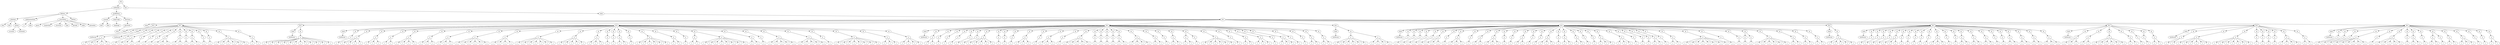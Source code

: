 digraph Tree {
	"t0" [label = "TEI"];
	"t1" [label = "teiHeader"];
	"t2" [label = "fileDesc"];
	"t3" [label = "titleStmt"];
	"t4" [label = "title"];
	"t5" [label = "title"];
	"t6" [label = "author"];
	"t7" [label = "surname"];
	"t8" [label = "forename"];
	"t9" [label = "publicationStmt"];
	"t10" [label = "p"];
	"t11" [label = "idno"];
	"t12" [label = "sourceDesc"];
	"t13" [label = "genre"];
	"t14" [label = "inspiration"];
	"t15" [label = "structure"];
	"t16" [label = "type"];
	"t17" [label = "periode"];
	"t18" [label = "taille"];
	"t19" [label = "permalien"];
	"t20" [label = "edStmt"];
	"t21" [label = "profileDesc"];
	"t22" [label = "creation"];
	"t23" [label = "date"];
	"t24" [label = "date"];
	"t25" [label = "langUsage"];
	"t26" [label = "language"];
	"t27" [label = "textClass"];
	"t28" [label = "keywords"];
	"t29" [label = "term"];
	"t30" [label = "text"];
	"t31" [label = "body"];
	"t32" [label = "div1"];
	"t33" [label = "head"];
	"t34" [label = "div2"];
	"t35" [label = "head"];
	"t36" [label = "listPerson"];
	"t37" [label = "sp"];
	"t38" [label = "p"];
	"t39" [label = "s"];
	"t40" [label = "s"];
	"t41" [label = "s"];
	"t42" [label = "s"];
	"t43" [label = "s"];
	"t44" [label = "div2"];
	"t45" [label = "head"];
	"t46" [label = "listPerson"];
	"t47" [label = "sp"];
	"t48" [label = "p"];
	"t49" [label = "s"];
	"t50" [label = "sp"];
	"t51" [label = "p"];
	"t52" [label = "s"];
	"t53" [label = "s"];
	"t54" [label = "s"];
	"t55" [label = "sp"];
	"t56" [label = "p"];
	"t57" [label = "s"];
	"t58" [label = "sp"];
	"t59" [label = "p"];
	"t60" [label = "s"];
	"t61" [label = "sp"];
	"t62" [label = "p"];
	"t63" [label = "s"];
	"t64" [label = "sp"];
	"t65" [label = "p"];
	"t66" [label = "s"];
	"t67" [label = "s"];
	"t68" [label = "s"];
	"t69" [label = "sp"];
	"t70" [label = "p"];
	"t71" [label = "s"];
	"t72" [label = "s"];
	"t73" [label = "sp"];
	"t74" [label = "p"];
	"t75" [label = "s"];
	"t76" [label = "sp"];
	"t77" [label = "p"];
	"t78" [label = "s"];
	"t79" [label = "s"];
	"t80" [label = "sp"];
	"t81" [label = "p"];
	"t82" [label = "s"];
	"t83" [label = "sp"];
	"t84" [label = "p"];
	"t85" [label = "s"];
	"t86" [label = "sp"];
	"t87" [label = "p"];
	"t88" [label = "s"];
	"t89" [label = "s"];
	"t90" [label = "s"];
	"t91" [label = "s"];
	"t92" [label = "s"];
	"t93" [label = "s"];
	"t94" [label = "sp"];
	"t95" [label = "p"];
	"t96" [label = "s"];
	"t97" [label = "s"];
	"t98" [label = "div2"];
	"t99" [label = "head"];
	"t100" [label = "listPerson"];
	"t101" [label = "sp"];
	"t102" [label = "p"];
	"t103" [label = "s"];
	"t104" [label = "s"];
	"t105" [label = "s"];
	"t106" [label = "s"];
	"t107" [label = "s"];
	"t108" [label = "s"];
	"t109" [label = "s"];
	"t110" [label = "s"];
	"t111" [label = "s"];
	"t112" [label = "s"];
	"t113" [label = "s"];
	"t114" [label = "s"];
	"t115" [label = "div2"];
	"t116" [label = "head"];
	"t117" [label = "listPerson"];
	"t118" [label = "sp"];
	"t119" [label = "p"];
	"t120" [label = "s"];
	"t121" [label = "sp"];
	"t122" [label = "p"];
	"t123" [label = "s"];
	"t124" [label = "s"];
	"t125" [label = "s"];
	"t126" [label = "s"];
	"t127" [label = "sp"];
	"t128" [label = "p"];
	"t129" [label = "s"];
	"t130" [label = "s"];
	"t131" [label = "s"];
	"t132" [label = "sp"];
	"t133" [label = "p"];
	"t134" [label = "s"];
	"t135" [label = "s"];
	"t136" [label = "sp"];
	"t137" [label = "p"];
	"t138" [label = "s"];
	"t139" [label = "s"];
	"t140" [label = "s"];
	"t141" [label = "s"];
	"t142" [label = "sp"];
	"t143" [label = "p"];
	"t144" [label = "s"];
	"t145" [label = "s"];
	"t146" [label = "s"];
	"t147" [label = "sp"];
	"t148" [label = "p"];
	"t149" [label = "s"];
	"t150" [label = "s"];
	"t151" [label = "s"];
	"t152" [label = "sp"];
	"t153" [label = "p"];
	"t154" [label = "s"];
	"t155" [label = "s"];
	"t156" [label = "s"];
	"t157" [label = "s"];
	"t158" [label = "s"];
	"t159" [label = "s"];
	"t160" [label = "sp"];
	"t161" [label = "p"];
	"t162" [label = "s"];
	"t163" [label = "s"];
	"t164" [label = "s"];
	"t165" [label = "s"];
	"t166" [label = "sp"];
	"t167" [label = "p"];
	"t168" [label = "s"];
	"t169" [label = "s"];
	"t170" [label = "s"];
	"t171" [label = "s"];
	"t172" [label = "s"];
	"t173" [label = "s"];
	"t174" [label = "s"];
	"t175" [label = "sp"];
	"t176" [label = "p"];
	"t177" [label = "s"];
	"t178" [label = "s"];
	"t179" [label = "s"];
	"t180" [label = "s"];
	"t181" [label = "s"];
	"t182" [label = "sp"];
	"t183" [label = "p"];
	"t184" [label = "s"];
	"t185" [label = "s"];
	"t186" [label = "s"];
	"t187" [label = "sp"];
	"t188" [label = "p"];
	"t189" [label = "s"];
	"t190" [label = "sp"];
	"t191" [label = "p"];
	"t192" [label = "s"];
	"t193" [label = "sp"];
	"t194" [label = "p"];
	"t195" [label = "s"];
	"t196" [label = "s"];
	"t197" [label = "sp"];
	"t198" [label = "p"];
	"t199" [label = "s"];
	"t200" [label = "sp"];
	"t201" [label = "p"];
	"t202" [label = "s"];
	"t203" [label = "s"];
	"t204" [label = "s"];
	"t205" [label = "s"];
	"t206" [label = "s"];
	"t207" [label = "s"];
	"t208" [label = "sp"];
	"t209" [label = "p"];
	"t210" [label = "s"];
	"t211" [label = "s"];
	"t212" [label = "sp"];
	"t213" [label = "p"];
	"t214" [label = "s"];
	"t215" [label = "sp"];
	"t216" [label = "p"];
	"t217" [label = "s"];
	"t218" [label = "s"];
	"t219" [label = "p"];
	"t220" [label = "s"];
	"t221" [label = "s"];
	"t222" [label = "s"];
	"t223" [label = "s"];
	"t224" [label = "s"];
	"t225" [label = "s"];
	"t226" [label = "s"];
	"t227" [label = "s"];
	"t228" [label = "sp"];
	"t229" [label = "p"];
	"t230" [label = "s"];
	"t231" [label = "s"];
	"t232" [label = "sp"];
	"t233" [label = "p"];
	"t234" [label = "s"];
	"t235" [label = "sp"];
	"t236" [label = "p"];
	"t237" [label = "s"];
	"t238" [label = "s"];
	"t239" [label = "s"];
	"t240" [label = "s"];
	"t241" [label = "s"];
	"t242" [label = "sp"];
	"t243" [label = "p"];
	"t244" [label = "s"];
	"t245" [label = "s"];
	"t246" [label = "s"];
	"t247" [label = "s"];
	"t248" [label = "s"];
	"t249" [label = "sp"];
	"t250" [label = "p"];
	"t251" [label = "s"];
	"t252" [label = "sp"];
	"t253" [label = "p"];
	"t254" [label = "s"];
	"t255" [label = "s"];
	"t256" [label = "s"];
	"t257" [label = "s"];
	"t258" [label = "s"];
	"t259" [label = "s"];
	"t260" [label = "s"];
	"t261" [label = "s"];
	"t262" [label = "sp"];
	"t263" [label = "p"];
	"t264" [label = "s"];
	"t265" [label = "s"];
	"t266" [label = "s"];
	"t267" [label = "sp"];
	"t268" [label = "p"];
	"t269" [label = "s"];
	"t270" [label = "s"];
	"t271" [label = "s"];
	"t272" [label = "s"];
	"t273" [label = "div2"];
	"t274" [label = "head"];
	"t275" [label = "listPerson"];
	"t276" [label = "sp"];
	"t277" [label = "p"];
	"t278" [label = "s"];
	"t279" [label = "s"];
	"t280" [label = "sp"];
	"t281" [label = "p"];
	"t282" [label = "s"];
	"t283" [label = "sp"];
	"t284" [label = "p"];
	"t285" [label = "s"];
	"t286" [label = "sp"];
	"t287" [label = "p"];
	"t288" [label = "s"];
	"t289" [label = "sp"];
	"t290" [label = "p"];
	"t291" [label = "s"];
	"t292" [label = "sp"];
	"t293" [label = "p"];
	"t294" [label = "s"];
	"t295" [label = "sp"];
	"t296" [label = "p"];
	"t297" [label = "s"];
	"t298" [label = "s"];
	"t299" [label = "s"];
	"t300" [label = "s"];
	"t301" [label = "s"];
	"t302" [label = "sp"];
	"t303" [label = "p"];
	"t304" [label = "s"];
	"t305" [label = "sp"];
	"t306" [label = "p"];
	"t307" [label = "s"];
	"t308" [label = "sp"];
	"t309" [label = "p"];
	"t310" [label = "s"];
	"t311" [label = "sp"];
	"t312" [label = "p"];
	"t313" [label = "s"];
	"t314" [label = "s"];
	"t315" [label = "s"];
	"t316" [label = "sp"];
	"t317" [label = "p"];
	"t318" [label = "s"];
	"t319" [label = "sp"];
	"t320" [label = "p"];
	"t321" [label = "s"];
	"t322" [label = "s"];
	"t323" [label = "s"];
	"t324" [label = "sp"];
	"t325" [label = "p"];
	"t326" [label = "s"];
	"t327" [label = "sp"];
	"t328" [label = "p"];
	"t329" [label = "s"];
	"t330" [label = "s"];
	"t331" [label = "s"];
	"t332" [label = "s"];
	"t333" [label = "s"];
	"t334" [label = "sp"];
	"t335" [label = "p"];
	"t336" [label = "s"];
	"t337" [label = "sp"];
	"t338" [label = "p"];
	"t339" [label = "s"];
	"t340" [label = "sp"];
	"t341" [label = "p"];
	"t342" [label = "s"];
	"t343" [label = "sp"];
	"t344" [label = "p"];
	"t345" [label = "s"];
	"t346" [label = "sp"];
	"t347" [label = "p"];
	"t348" [label = "s"];
	"t349" [label = "s"];
	"t350" [label = "sp"];
	"t351" [label = "p"];
	"t352" [label = "s"];
	"t353" [label = "s"];
	"t354" [label = "s"];
	"t355" [label = "s"];
	"t356" [label = "sp"];
	"t357" [label = "p"];
	"t358" [label = "s"];
	"t359" [label = "s"];
	"t360" [label = "sp"];
	"t361" [label = "p"];
	"t362" [label = "s"];
	"t363" [label = "sp"];
	"t364" [label = "p"];
	"t365" [label = "s"];
	"t366" [label = "s"];
	"t367" [label = "sp"];
	"t368" [label = "p"];
	"t369" [label = "s"];
	"t370" [label = "s"];
	"t371" [label = "p"];
	"t372" [label = "s"];
	"t373" [label = "sp"];
	"t374" [label = "p"];
	"t375" [label = "s"];
	"t376" [label = "s"];
	"t377" [label = "s"];
	"t378" [label = "s"];
	"t379" [label = "s"];
	"t380" [label = "s"];
	"t381" [label = "sp"];
	"t382" [label = "p"];
	"t383" [label = "s"];
	"t384" [label = "sp"];
	"t385" [label = "p"];
	"t386" [label = "s"];
	"t387" [label = "s"];
	"t388" [label = "sp"];
	"t389" [label = "p"];
	"t390" [label = "s"];
	"t391" [label = "s"];
	"t392" [label = "s"];
	"t393" [label = "sp"];
	"t394" [label = "p"];
	"t395" [label = "s"];
	"t396" [label = "sp"];
	"t397" [label = "p"];
	"t398" [label = "s"];
	"t399" [label = "s"];
	"t400" [label = "s"];
	"t401" [label = "sp"];
	"t402" [label = "p"];
	"t403" [label = "s"];
	"t404" [label = "sp"];
	"t405" [label = "p"];
	"t406" [label = "s"];
	"t407" [label = "sp"];
	"t408" [label = "p"];
	"t409" [label = "s"];
	"t410" [label = "s"];
	"t411" [label = "sp"];
	"t412" [label = "p"];
	"t413" [label = "s"];
	"t414" [label = "s"];
	"t415" [label = "div2"];
	"t416" [label = "head"];
	"t417" [label = "listPerson"];
	"t418" [label = "sp"];
	"t419" [label = "p"];
	"t420" [label = "s"];
	"t421" [label = "s"];
	"t422" [label = "s"];
	"t423" [label = "s"];
	"t424" [label = "s"];
	"t425" [label = "s"];
	"t426" [label = "p"];
	"t427" [label = "s"];
	"t428" [label = "s"];
	"t429" [label = "s"];
	"t430" [label = "s"];
	"t431" [label = "div2"];
	"t432" [label = "head"];
	"t433" [label = "listPerson"];
	"t434" [label = "sp"];
	"t435" [label = "p"];
	"t436" [label = "s"];
	"t437" [label = "sp"];
	"t438" [label = "p"];
	"t439" [label = "s"];
	"t440" [label = "sp"];
	"t441" [label = "p"];
	"t442" [label = "s"];
	"t443" [label = "sp"];
	"t444" [label = "p"];
	"t445" [label = "s"];
	"t446" [label = "sp"];
	"t447" [label = "p"];
	"t448" [label = "s"];
	"t449" [label = "sp"];
	"t450" [label = "p"];
	"t451" [label = "s"];
	"t452" [label = "s"];
	"t453" [label = "s"];
	"t454" [label = "sp"];
	"t455" [label = "p"];
	"t456" [label = "s"];
	"t457" [label = "sp"];
	"t458" [label = "p"];
	"t459" [label = "s"];
	"t460" [label = "s"];
	"t461" [label = "s"];
	"t462" [label = "sp"];
	"t463" [label = "p"];
	"t464" [label = "s"];
	"t465" [label = "sp"];
	"t466" [label = "p"];
	"t467" [label = "s"];
	"t468" [label = "s"];
	"t469" [label = "sp"];
	"t470" [label = "p"];
	"t471" [label = "s"];
	"t472" [label = "s"];
	"t473" [label = "s"];
	"t474" [label = "sp"];
	"t475" [label = "p"];
	"t476" [label = "s"];
	"t477" [label = "sp"];
	"t478" [label = "p"];
	"t479" [label = "s"];
	"t480" [label = "sp"];
	"t481" [label = "p"];
	"t482" [label = "s"];
	"t483" [label = "s"];
	"t484" [label = "sp"];
	"t485" [label = "p"];
	"t486" [label = "s"];
	"t487" [label = "sp"];
	"t488" [label = "p"];
	"t489" [label = "s"];
	"t490" [label = "sp"];
	"t491" [label = "p"];
	"t492" [label = "s"];
	"t493" [label = "s"];
	"t494" [label = "s"];
	"t495" [label = "sp"];
	"t496" [label = "p"];
	"t497" [label = "s"];
	"t498" [label = "sp"];
	"t499" [label = "p"];
	"t500" [label = "s"];
	"t501" [label = "s"];
	"t502" [label = "sp"];
	"t503" [label = "p"];
	"t504" [label = "s"];
	"t505" [label = "s"];
	"t506" [label = "sp"];
	"t507" [label = "p"];
	"t508" [label = "s"];
	"t509" [label = "sp"];
	"t510" [label = "p"];
	"t511" [label = "s"];
	"t512" [label = "sp"];
	"t513" [label = "p"];
	"t514" [label = "s"];
	"t515" [label = "s"];
	"t516" [label = "s"];
	"t517" [label = "sp"];
	"t518" [label = "p"];
	"t519" [label = "s"];
	"t520" [label = "s"];
	"t521" [label = "s"];
	"t522" [label = "sp"];
	"t523" [label = "p"];
	"t524" [label = "s"];
	"t525" [label = "sp"];
	"t526" [label = "p"];
	"t527" [label = "s"];
	"t528" [label = "sp"];
	"t529" [label = "p"];
	"t530" [label = "s"];
	"t531" [label = "sp"];
	"t532" [label = "p"];
	"t533" [label = "s"];
	"t534" [label = "s"];
	"t535" [label = "sp"];
	"t536" [label = "p"];
	"t537" [label = "s"];
	"t538" [label = "sp"];
	"t539" [label = "p"];
	"t540" [label = "s"];
	"t541" [label = "s"];
	"t542" [label = "sp"];
	"t543" [label = "p"];
	"t544" [label = "s"];
	"t545" [label = "s"];
	"t546" [label = "s"];
	"t547" [label = "s"];
	"t548" [label = "s"];
	"t549" [label = "s"];
	"t550" [label = "s"];
	"t551" [label = "s"];
	"t552" [label = "sp"];
	"t553" [label = "p"];
	"t554" [label = "s"];
	"t555" [label = "sp"];
	"t556" [label = "p"];
	"t557" [label = "s"];
	"t558" [label = "sp"];
	"t559" [label = "p"];
	"t560" [label = "s"];
	"t561" [label = "p"];
	"t562" [label = "s"];
	"t563" [label = "sp"];
	"t564" [label = "p"];
	"t565" [label = "s"];
	"t566" [label = "s"];
	"t567" [label = "s"];
	"t568" [label = "s"];
	"t569" [label = "s"];
	"t570" [label = "s"];
	"t571" [label = "sp"];
	"t572" [label = "p"];
	"t573" [label = "s"];
	"t574" [label = "s"];
	"t575" [label = "sp"];
	"t576" [label = "p"];
	"t577" [label = "s"];
	"t578" [label = "s"];
	"t579" [label = "sp"];
	"t580" [label = "p"];
	"t581" [label = "s"];
	"t582" [label = "s"];
	"t583" [label = "div2"];
	"t584" [label = "head"];
	"t585" [label = "listPerson"];
	"t586" [label = "sp"];
	"t587" [label = "p"];
	"t588" [label = "s"];
	"t589" [label = "s"];
	"t590" [label = "s"];
	"t591" [label = "s"];
	"t592" [label = "s"];
	"t593" [label = "div2"];
	"t594" [label = "head"];
	"t595" [label = "listPerson"];
	"t596" [label = "sp"];
	"t597" [label = "p"];
	"t598" [label = "s"];
	"t599" [label = "sp"];
	"t600" [label = "p"];
	"t601" [label = "s"];
	"t602" [label = "sp"];
	"t603" [label = "p"];
	"t604" [label = "s"];
	"t605" [label = "sp"];
	"t606" [label = "p"];
	"t607" [label = "s"];
	"t608" [label = "sp"];
	"t609" [label = "p"];
	"t610" [label = "s"];
	"t611" [label = "s"];
	"t612" [label = "s"];
	"t613" [label = "sp"];
	"t614" [label = "p"];
	"t615" [label = "s"];
	"t616" [label = "sp"];
	"t617" [label = "p"];
	"t618" [label = "s"];
	"t619" [label = "sp"];
	"t620" [label = "p"];
	"t621" [label = "s"];
	"t622" [label = "sp"];
	"t623" [label = "p"];
	"t624" [label = "s"];
	"t625" [label = "sp"];
	"t626" [label = "p"];
	"t627" [label = "s"];
	"t628" [label = "sp"];
	"t629" [label = "p"];
	"t630" [label = "s"];
	"t631" [label = "s"];
	"t632" [label = "s"];
	"t633" [label = "sp"];
	"t634" [label = "p"];
	"t635" [label = "s"];
	"t636" [label = "sp"];
	"t637" [label = "p"];
	"t638" [label = "s"];
	"t639" [label = "sp"];
	"t640" [label = "p"];
	"t641" [label = "s"];
	"t642" [label = "s"];
	"t643" [label = "sp"];
	"t644" [label = "p"];
	"t645" [label = "s"];
	"t646" [label = "s"];
	"t647" [label = "sp"];
	"t648" [label = "p"];
	"t649" [label = "s"];
	"t650" [label = "s"];
	"t651" [label = "sp"];
	"t652" [label = "p"];
	"t653" [label = "s"];
	"t654" [label = "sp"];
	"t655" [label = "p"];
	"t656" [label = "s"];
	"t657" [label = "sp"];
	"t658" [label = "p"];
	"t659" [label = "s"];
	"t660" [label = "s"];
	"t661" [label = "sp"];
	"t662" [label = "p"];
	"t663" [label = "s"];
	"t664" [label = "s"];
	"t665" [label = "sp"];
	"t666" [label = "p"];
	"t667" [label = "s"];
	"t668" [label = "s"];
	"t669" [label = "sp"];
	"t670" [label = "p"];
	"t671" [label = "s"];
	"t672" [label = "s"];
	"t673" [label = "s"];
	"t674" [label = "div2"];
	"t675" [label = "head"];
	"t676" [label = "listPerson"];
	"t677" [label = "sp"];
	"t678" [label = "p"];
	"t679" [label = "s"];
	"t680" [label = "s"];
	"t681" [label = "s"];
	"t682" [label = "sp"];
	"t683" [label = "p"];
	"t684" [label = "s"];
	"t685" [label = "s"];
	"t686" [label = "sp"];
	"t687" [label = "p"];
	"t688" [label = "s"];
	"t689" [label = "s"];
	"t690" [label = "s"];
	"t691" [label = "s"];
	"t692" [label = "s"];
	"t693" [label = "s"];
	"t694" [label = "sp"];
	"t695" [label = "p"];
	"t696" [label = "s"];
	"t697" [label = "s"];
	"t698" [label = "sp"];
	"t699" [label = "p"];
	"t700" [label = "s"];
	"t701" [label = "sp"];
	"t702" [label = "p"];
	"t703" [label = "s"];
	"t704" [label = "sp"];
	"t705" [label = "p"];
	"t706" [label = "s"];
	"t707" [label = "s"];
	"t708" [label = "div2"];
	"t709" [label = "head"];
	"t710" [label = "listPerson"];
	"t711" [label = "sp"];
	"t712" [label = "p"];
	"t713" [label = "s"];
	"t714" [label = "s"];
	"t715" [label = "sp"];
	"t716" [label = "p"];
	"t717" [label = "s"];
	"t718" [label = "s"];
	"t719" [label = "s"];
	"t720" [label = "s"];
	"t721" [label = "s"];
	"t722" [label = "s"];
	"t723" [label = "sp"];
	"t724" [label = "p"];
	"t725" [label = "s"];
	"t726" [label = "s"];
	"t727" [label = "s"];
	"t728" [label = "s"];
	"t729" [label = "s"];
	"t730" [label = "s"];
	"t731" [label = "s"];
	"t732" [label = "sp"];
	"t733" [label = "p"];
	"t734" [label = "s"];
	"t735" [label = "sp"];
	"t736" [label = "p"];
	"t737" [label = "s"];
	"t738" [label = "sp"];
	"t739" [label = "p"];
	"t740" [label = "s"];
	"t741" [label = "sp"];
	"t742" [label = "p"];
	"t743" [label = "s"];
	"t744" [label = "sp"];
	"t745" [label = "p"];
	"t746" [label = "s"];
	"t747" [label = "s"];
	"t748" [label = "s"];
	"t749" [label = "s"];
	"t750" [label = "sp"];
	"t751" [label = "p"];
	"t752" [label = "s"];
	"t753" [label = "s"];
	"t754" [label = "div2"];
	"t755" [label = "head"];
	"t756" [label = "listPerson"];
	"t757" [label = "sp"];
	"t758" [label = "p"];
	"t759" [label = "s"];
	"t760" [label = "sp"];
	"t761" [label = "p"];
	"t762" [label = "s"];
	"t763" [label = "sp"];
	"t764" [label = "p"];
	"t765" [label = "s"];
	"t766" [label = "sp"];
	"t767" [label = "p"];
	"t768" [label = "s"];
	"t769" [label = "s"];
	"t770" [label = "s"];
	"t771" [label = "s"];
	"t772" [label = "s"];
	"t773" [label = "s"];
	"t774" [label = "sp"];
	"t775" [label = "p"];
	"t776" [label = "s"];
	"t777" [label = "sp"];
	"t778" [label = "p"];
	"t779" [label = "s"];
	"t780" [label = "s"];
	"t781" [label = "s"];
	"t782" [label = "s"];
	"t783" [label = "s"];
	"t784" [label = "sp"];
	"t785" [label = "p"];
	"t786" [label = "s"];
	"t787" [label = "sp"];
	"t788" [label = "p"];
	"t789" [label = "s"];
	"t790" [label = "s"];
	"t791" [label = "sp"];
	"t792" [label = "p"];
	"t793" [label = "s"];
	"t794" [label = "sp"];
	"t795" [label = "p"];
	"t796" [label = "s"];
	"t797" [label = "s"];
	"t798" [label = "p"];
	"t799" [label = "s"];
	"t800" [label = "sp"];
	"t801" [label = "p"];
	"t802" [label = "s"];
	"t803" [label = "s"];
	"t804" [label = "sp"];
	"t805" [label = "p"];
	"t806" [label = "s"];
	"t807" [label = "s"];
	"t808" [label = "s"];
	"t809" [label = "sp"];
	"t810" [label = "p"];
	"t811" [label = "s"];
	"t812" [label = "sp"];
	"t813" [label = "p"];
	"t814" [label = "s"];
	"t815" [label = "sp"];
	"t816" [label = "p"];
	"t817" [label = "s"];
	"t818" [label = "s"];
	"t0" -> "t1";
	"t1" -> "t2";
	"t2" -> "t3";
	"t3" -> "t4";
	"t3" -> "t5";
	"t3" -> "t6";
	"t6" -> "t7";
	"t6" -> "t8";
	"t2" -> "t9";
	"t9" -> "t10";
	"t9" -> "t11";
	"t2" -> "t12";
	"t12" -> "t13";
	"t12" -> "t14";
	"t12" -> "t15";
	"t12" -> "t16";
	"t12" -> "t17";
	"t12" -> "t18";
	"t12" -> "t19";
	"t2" -> "t20";
	"t1" -> "t21";
	"t21" -> "t22";
	"t22" -> "t23";
	"t22" -> "t24";
	"t21" -> "t25";
	"t25" -> "t26";
	"t21" -> "t27";
	"t27" -> "t28";
	"t28" -> "t29";
	"t0" -> "t30";
	"t30" -> "t31";
	"t31" -> "t32";
	"t32" -> "t33";
	"t32" -> "t34";
	"t34" -> "t35";
	"t35" -> "t36";
	"t34" -> "t37";
	"t37" -> "t38";
	"t38" -> "t39";
	"t38" -> "t40";
	"t38" -> "t41";
	"t38" -> "t42";
	"t38" -> "t43";
	"t32" -> "t44";
	"t44" -> "t45";
	"t45" -> "t46";
	"t44" -> "t47";
	"t47" -> "t48";
	"t48" -> "t49";
	"t44" -> "t50";
	"t50" -> "t51";
	"t51" -> "t52";
	"t51" -> "t53";
	"t51" -> "t54";
	"t44" -> "t55";
	"t55" -> "t56";
	"t56" -> "t57";
	"t44" -> "t58";
	"t58" -> "t59";
	"t59" -> "t60";
	"t44" -> "t61";
	"t61" -> "t62";
	"t62" -> "t63";
	"t44" -> "t64";
	"t64" -> "t65";
	"t65" -> "t66";
	"t65" -> "t67";
	"t65" -> "t68";
	"t44" -> "t69";
	"t69" -> "t70";
	"t70" -> "t71";
	"t70" -> "t72";
	"t44" -> "t73";
	"t73" -> "t74";
	"t74" -> "t75";
	"t44" -> "t76";
	"t76" -> "t77";
	"t77" -> "t78";
	"t77" -> "t79";
	"t44" -> "t80";
	"t80" -> "t81";
	"t81" -> "t82";
	"t44" -> "t83";
	"t83" -> "t84";
	"t84" -> "t85";
	"t44" -> "t86";
	"t86" -> "t87";
	"t87" -> "t88";
	"t87" -> "t89";
	"t87" -> "t90";
	"t87" -> "t91";
	"t87" -> "t92";
	"t87" -> "t93";
	"t44" -> "t94";
	"t94" -> "t95";
	"t95" -> "t96";
	"t95" -> "t97";
	"t32" -> "t98";
	"t98" -> "t99";
	"t99" -> "t100";
	"t98" -> "t101";
	"t101" -> "t102";
	"t102" -> "t103";
	"t102" -> "t104";
	"t102" -> "t105";
	"t102" -> "t106";
	"t102" -> "t107";
	"t102" -> "t108";
	"t102" -> "t109";
	"t102" -> "t110";
	"t102" -> "t111";
	"t102" -> "t112";
	"t102" -> "t113";
	"t102" -> "t114";
	"t32" -> "t115";
	"t115" -> "t116";
	"t116" -> "t117";
	"t115" -> "t118";
	"t118" -> "t119";
	"t119" -> "t120";
	"t115" -> "t121";
	"t121" -> "t122";
	"t122" -> "t123";
	"t122" -> "t124";
	"t122" -> "t125";
	"t122" -> "t126";
	"t115" -> "t127";
	"t127" -> "t128";
	"t128" -> "t129";
	"t128" -> "t130";
	"t128" -> "t131";
	"t115" -> "t132";
	"t132" -> "t133";
	"t133" -> "t134";
	"t133" -> "t135";
	"t115" -> "t136";
	"t136" -> "t137";
	"t137" -> "t138";
	"t137" -> "t139";
	"t137" -> "t140";
	"t137" -> "t141";
	"t115" -> "t142";
	"t142" -> "t143";
	"t143" -> "t144";
	"t143" -> "t145";
	"t143" -> "t146";
	"t115" -> "t147";
	"t147" -> "t148";
	"t148" -> "t149";
	"t148" -> "t150";
	"t148" -> "t151";
	"t115" -> "t152";
	"t152" -> "t153";
	"t153" -> "t154";
	"t153" -> "t155";
	"t153" -> "t156";
	"t153" -> "t157";
	"t153" -> "t158";
	"t153" -> "t159";
	"t115" -> "t160";
	"t160" -> "t161";
	"t161" -> "t162";
	"t161" -> "t163";
	"t161" -> "t164";
	"t161" -> "t165";
	"t115" -> "t166";
	"t166" -> "t167";
	"t167" -> "t168";
	"t167" -> "t169";
	"t167" -> "t170";
	"t167" -> "t171";
	"t167" -> "t172";
	"t167" -> "t173";
	"t167" -> "t174";
	"t115" -> "t175";
	"t175" -> "t176";
	"t176" -> "t177";
	"t176" -> "t178";
	"t176" -> "t179";
	"t176" -> "t180";
	"t176" -> "t181";
	"t115" -> "t182";
	"t182" -> "t183";
	"t183" -> "t184";
	"t183" -> "t185";
	"t183" -> "t186";
	"t115" -> "t187";
	"t187" -> "t188";
	"t188" -> "t189";
	"t115" -> "t190";
	"t190" -> "t191";
	"t191" -> "t192";
	"t115" -> "t193";
	"t193" -> "t194";
	"t194" -> "t195";
	"t194" -> "t196";
	"t115" -> "t197";
	"t197" -> "t198";
	"t198" -> "t199";
	"t115" -> "t200";
	"t200" -> "t201";
	"t201" -> "t202";
	"t201" -> "t203";
	"t201" -> "t204";
	"t201" -> "t205";
	"t201" -> "t206";
	"t201" -> "t207";
	"t115" -> "t208";
	"t208" -> "t209";
	"t209" -> "t210";
	"t209" -> "t211";
	"t115" -> "t212";
	"t212" -> "t213";
	"t213" -> "t214";
	"t115" -> "t215";
	"t215" -> "t216";
	"t216" -> "t217";
	"t216" -> "t218";
	"t215" -> "t219";
	"t219" -> "t220";
	"t219" -> "t221";
	"t219" -> "t222";
	"t219" -> "t223";
	"t219" -> "t224";
	"t219" -> "t225";
	"t219" -> "t226";
	"t219" -> "t227";
	"t115" -> "t228";
	"t228" -> "t229";
	"t229" -> "t230";
	"t229" -> "t231";
	"t115" -> "t232";
	"t232" -> "t233";
	"t233" -> "t234";
	"t115" -> "t235";
	"t235" -> "t236";
	"t236" -> "t237";
	"t236" -> "t238";
	"t236" -> "t239";
	"t236" -> "t240";
	"t236" -> "t241";
	"t115" -> "t242";
	"t242" -> "t243";
	"t243" -> "t244";
	"t243" -> "t245";
	"t243" -> "t246";
	"t243" -> "t247";
	"t243" -> "t248";
	"t115" -> "t249";
	"t249" -> "t250";
	"t250" -> "t251";
	"t115" -> "t252";
	"t252" -> "t253";
	"t253" -> "t254";
	"t253" -> "t255";
	"t253" -> "t256";
	"t253" -> "t257";
	"t253" -> "t258";
	"t253" -> "t259";
	"t253" -> "t260";
	"t253" -> "t261";
	"t115" -> "t262";
	"t262" -> "t263";
	"t263" -> "t264";
	"t263" -> "t265";
	"t263" -> "t266";
	"t115" -> "t267";
	"t267" -> "t268";
	"t268" -> "t269";
	"t268" -> "t270";
	"t268" -> "t271";
	"t268" -> "t272";
	"t32" -> "t273";
	"t273" -> "t274";
	"t274" -> "t275";
	"t273" -> "t276";
	"t276" -> "t277";
	"t277" -> "t278";
	"t277" -> "t279";
	"t273" -> "t280";
	"t280" -> "t281";
	"t281" -> "t282";
	"t273" -> "t283";
	"t283" -> "t284";
	"t284" -> "t285";
	"t273" -> "t286";
	"t286" -> "t287";
	"t287" -> "t288";
	"t273" -> "t289";
	"t289" -> "t290";
	"t290" -> "t291";
	"t273" -> "t292";
	"t292" -> "t293";
	"t293" -> "t294";
	"t273" -> "t295";
	"t295" -> "t296";
	"t296" -> "t297";
	"t296" -> "t298";
	"t296" -> "t299";
	"t296" -> "t300";
	"t296" -> "t301";
	"t273" -> "t302";
	"t302" -> "t303";
	"t303" -> "t304";
	"t273" -> "t305";
	"t305" -> "t306";
	"t306" -> "t307";
	"t273" -> "t308";
	"t308" -> "t309";
	"t309" -> "t310";
	"t273" -> "t311";
	"t311" -> "t312";
	"t312" -> "t313";
	"t312" -> "t314";
	"t312" -> "t315";
	"t273" -> "t316";
	"t316" -> "t317";
	"t317" -> "t318";
	"t273" -> "t319";
	"t319" -> "t320";
	"t320" -> "t321";
	"t320" -> "t322";
	"t320" -> "t323";
	"t273" -> "t324";
	"t324" -> "t325";
	"t325" -> "t326";
	"t273" -> "t327";
	"t327" -> "t328";
	"t328" -> "t329";
	"t328" -> "t330";
	"t328" -> "t331";
	"t328" -> "t332";
	"t328" -> "t333";
	"t273" -> "t334";
	"t334" -> "t335";
	"t335" -> "t336";
	"t273" -> "t337";
	"t337" -> "t338";
	"t338" -> "t339";
	"t273" -> "t340";
	"t340" -> "t341";
	"t341" -> "t342";
	"t273" -> "t343";
	"t343" -> "t344";
	"t344" -> "t345";
	"t273" -> "t346";
	"t346" -> "t347";
	"t347" -> "t348";
	"t347" -> "t349";
	"t273" -> "t350";
	"t350" -> "t351";
	"t351" -> "t352";
	"t351" -> "t353";
	"t351" -> "t354";
	"t351" -> "t355";
	"t273" -> "t356";
	"t356" -> "t357";
	"t357" -> "t358";
	"t357" -> "t359";
	"t273" -> "t360";
	"t360" -> "t361";
	"t361" -> "t362";
	"t273" -> "t363";
	"t363" -> "t364";
	"t364" -> "t365";
	"t364" -> "t366";
	"t273" -> "t367";
	"t367" -> "t368";
	"t368" -> "t369";
	"t368" -> "t370";
	"t367" -> "t371";
	"t371" -> "t372";
	"t273" -> "t373";
	"t373" -> "t374";
	"t374" -> "t375";
	"t374" -> "t376";
	"t374" -> "t377";
	"t374" -> "t378";
	"t374" -> "t379";
	"t374" -> "t380";
	"t273" -> "t381";
	"t381" -> "t382";
	"t382" -> "t383";
	"t273" -> "t384";
	"t384" -> "t385";
	"t385" -> "t386";
	"t385" -> "t387";
	"t273" -> "t388";
	"t388" -> "t389";
	"t389" -> "t390";
	"t389" -> "t391";
	"t389" -> "t392";
	"t273" -> "t393";
	"t393" -> "t394";
	"t394" -> "t395";
	"t273" -> "t396";
	"t396" -> "t397";
	"t397" -> "t398";
	"t397" -> "t399";
	"t397" -> "t400";
	"t273" -> "t401";
	"t401" -> "t402";
	"t402" -> "t403";
	"t273" -> "t404";
	"t404" -> "t405";
	"t405" -> "t406";
	"t273" -> "t407";
	"t407" -> "t408";
	"t408" -> "t409";
	"t408" -> "t410";
	"t273" -> "t411";
	"t411" -> "t412";
	"t412" -> "t413";
	"t412" -> "t414";
	"t32" -> "t415";
	"t415" -> "t416";
	"t416" -> "t417";
	"t415" -> "t418";
	"t418" -> "t419";
	"t419" -> "t420";
	"t419" -> "t421";
	"t419" -> "t422";
	"t419" -> "t423";
	"t419" -> "t424";
	"t419" -> "t425";
	"t418" -> "t426";
	"t426" -> "t427";
	"t426" -> "t428";
	"t426" -> "t429";
	"t426" -> "t430";
	"t32" -> "t431";
	"t431" -> "t432";
	"t432" -> "t433";
	"t431" -> "t434";
	"t434" -> "t435";
	"t435" -> "t436";
	"t431" -> "t437";
	"t437" -> "t438";
	"t438" -> "t439";
	"t431" -> "t440";
	"t440" -> "t441";
	"t441" -> "t442";
	"t431" -> "t443";
	"t443" -> "t444";
	"t444" -> "t445";
	"t431" -> "t446";
	"t446" -> "t447";
	"t447" -> "t448";
	"t431" -> "t449";
	"t449" -> "t450";
	"t450" -> "t451";
	"t450" -> "t452";
	"t450" -> "t453";
	"t431" -> "t454";
	"t454" -> "t455";
	"t455" -> "t456";
	"t431" -> "t457";
	"t457" -> "t458";
	"t458" -> "t459";
	"t458" -> "t460";
	"t458" -> "t461";
	"t431" -> "t462";
	"t462" -> "t463";
	"t463" -> "t464";
	"t431" -> "t465";
	"t465" -> "t466";
	"t466" -> "t467";
	"t466" -> "t468";
	"t431" -> "t469";
	"t469" -> "t470";
	"t470" -> "t471";
	"t470" -> "t472";
	"t470" -> "t473";
	"t431" -> "t474";
	"t474" -> "t475";
	"t475" -> "t476";
	"t431" -> "t477";
	"t477" -> "t478";
	"t478" -> "t479";
	"t431" -> "t480";
	"t480" -> "t481";
	"t481" -> "t482";
	"t481" -> "t483";
	"t431" -> "t484";
	"t484" -> "t485";
	"t485" -> "t486";
	"t431" -> "t487";
	"t487" -> "t488";
	"t488" -> "t489";
	"t431" -> "t490";
	"t490" -> "t491";
	"t491" -> "t492";
	"t491" -> "t493";
	"t491" -> "t494";
	"t431" -> "t495";
	"t495" -> "t496";
	"t496" -> "t497";
	"t431" -> "t498";
	"t498" -> "t499";
	"t499" -> "t500";
	"t499" -> "t501";
	"t431" -> "t502";
	"t502" -> "t503";
	"t503" -> "t504";
	"t503" -> "t505";
	"t431" -> "t506";
	"t506" -> "t507";
	"t507" -> "t508";
	"t431" -> "t509";
	"t509" -> "t510";
	"t510" -> "t511";
	"t431" -> "t512";
	"t512" -> "t513";
	"t513" -> "t514";
	"t513" -> "t515";
	"t513" -> "t516";
	"t431" -> "t517";
	"t517" -> "t518";
	"t518" -> "t519";
	"t518" -> "t520";
	"t518" -> "t521";
	"t431" -> "t522";
	"t522" -> "t523";
	"t523" -> "t524";
	"t431" -> "t525";
	"t525" -> "t526";
	"t526" -> "t527";
	"t431" -> "t528";
	"t528" -> "t529";
	"t529" -> "t530";
	"t431" -> "t531";
	"t531" -> "t532";
	"t532" -> "t533";
	"t532" -> "t534";
	"t431" -> "t535";
	"t535" -> "t536";
	"t536" -> "t537";
	"t431" -> "t538";
	"t538" -> "t539";
	"t539" -> "t540";
	"t539" -> "t541";
	"t431" -> "t542";
	"t542" -> "t543";
	"t543" -> "t544";
	"t543" -> "t545";
	"t543" -> "t546";
	"t543" -> "t547";
	"t543" -> "t548";
	"t543" -> "t549";
	"t543" -> "t550";
	"t543" -> "t551";
	"t431" -> "t552";
	"t552" -> "t553";
	"t553" -> "t554";
	"t431" -> "t555";
	"t555" -> "t556";
	"t556" -> "t557";
	"t431" -> "t558";
	"t558" -> "t559";
	"t559" -> "t560";
	"t558" -> "t561";
	"t561" -> "t562";
	"t431" -> "t563";
	"t563" -> "t564";
	"t564" -> "t565";
	"t564" -> "t566";
	"t564" -> "t567";
	"t564" -> "t568";
	"t564" -> "t569";
	"t564" -> "t570";
	"t431" -> "t571";
	"t571" -> "t572";
	"t572" -> "t573";
	"t572" -> "t574";
	"t431" -> "t575";
	"t575" -> "t576";
	"t576" -> "t577";
	"t576" -> "t578";
	"t431" -> "t579";
	"t579" -> "t580";
	"t580" -> "t581";
	"t580" -> "t582";
	"t32" -> "t583";
	"t583" -> "t584";
	"t584" -> "t585";
	"t583" -> "t586";
	"t586" -> "t587";
	"t587" -> "t588";
	"t587" -> "t589";
	"t587" -> "t590";
	"t587" -> "t591";
	"t587" -> "t592";
	"t32" -> "t593";
	"t593" -> "t594";
	"t594" -> "t595";
	"t593" -> "t596";
	"t596" -> "t597";
	"t597" -> "t598";
	"t593" -> "t599";
	"t599" -> "t600";
	"t600" -> "t601";
	"t593" -> "t602";
	"t602" -> "t603";
	"t603" -> "t604";
	"t593" -> "t605";
	"t605" -> "t606";
	"t606" -> "t607";
	"t593" -> "t608";
	"t608" -> "t609";
	"t609" -> "t610";
	"t609" -> "t611";
	"t609" -> "t612";
	"t593" -> "t613";
	"t613" -> "t614";
	"t614" -> "t615";
	"t593" -> "t616";
	"t616" -> "t617";
	"t617" -> "t618";
	"t593" -> "t619";
	"t619" -> "t620";
	"t620" -> "t621";
	"t593" -> "t622";
	"t622" -> "t623";
	"t623" -> "t624";
	"t593" -> "t625";
	"t625" -> "t626";
	"t626" -> "t627";
	"t593" -> "t628";
	"t628" -> "t629";
	"t629" -> "t630";
	"t629" -> "t631";
	"t629" -> "t632";
	"t593" -> "t633";
	"t633" -> "t634";
	"t634" -> "t635";
	"t593" -> "t636";
	"t636" -> "t637";
	"t637" -> "t638";
	"t593" -> "t639";
	"t639" -> "t640";
	"t640" -> "t641";
	"t640" -> "t642";
	"t593" -> "t643";
	"t643" -> "t644";
	"t644" -> "t645";
	"t644" -> "t646";
	"t593" -> "t647";
	"t647" -> "t648";
	"t648" -> "t649";
	"t648" -> "t650";
	"t593" -> "t651";
	"t651" -> "t652";
	"t652" -> "t653";
	"t593" -> "t654";
	"t654" -> "t655";
	"t655" -> "t656";
	"t593" -> "t657";
	"t657" -> "t658";
	"t658" -> "t659";
	"t658" -> "t660";
	"t593" -> "t661";
	"t661" -> "t662";
	"t662" -> "t663";
	"t662" -> "t664";
	"t593" -> "t665";
	"t665" -> "t666";
	"t666" -> "t667";
	"t666" -> "t668";
	"t593" -> "t669";
	"t669" -> "t670";
	"t670" -> "t671";
	"t670" -> "t672";
	"t670" -> "t673";
	"t32" -> "t674";
	"t674" -> "t675";
	"t675" -> "t676";
	"t674" -> "t677";
	"t677" -> "t678";
	"t678" -> "t679";
	"t678" -> "t680";
	"t678" -> "t681";
	"t674" -> "t682";
	"t682" -> "t683";
	"t683" -> "t684";
	"t683" -> "t685";
	"t674" -> "t686";
	"t686" -> "t687";
	"t687" -> "t688";
	"t687" -> "t689";
	"t687" -> "t690";
	"t687" -> "t691";
	"t687" -> "t692";
	"t687" -> "t693";
	"t674" -> "t694";
	"t694" -> "t695";
	"t695" -> "t696";
	"t695" -> "t697";
	"t674" -> "t698";
	"t698" -> "t699";
	"t699" -> "t700";
	"t674" -> "t701";
	"t701" -> "t702";
	"t702" -> "t703";
	"t674" -> "t704";
	"t704" -> "t705";
	"t705" -> "t706";
	"t705" -> "t707";
	"t32" -> "t708";
	"t708" -> "t709";
	"t709" -> "t710";
	"t708" -> "t711";
	"t711" -> "t712";
	"t712" -> "t713";
	"t712" -> "t714";
	"t708" -> "t715";
	"t715" -> "t716";
	"t716" -> "t717";
	"t716" -> "t718";
	"t716" -> "t719";
	"t716" -> "t720";
	"t716" -> "t721";
	"t716" -> "t722";
	"t708" -> "t723";
	"t723" -> "t724";
	"t724" -> "t725";
	"t724" -> "t726";
	"t724" -> "t727";
	"t724" -> "t728";
	"t724" -> "t729";
	"t724" -> "t730";
	"t724" -> "t731";
	"t708" -> "t732";
	"t732" -> "t733";
	"t733" -> "t734";
	"t708" -> "t735";
	"t735" -> "t736";
	"t736" -> "t737";
	"t708" -> "t738";
	"t738" -> "t739";
	"t739" -> "t740";
	"t708" -> "t741";
	"t741" -> "t742";
	"t742" -> "t743";
	"t708" -> "t744";
	"t744" -> "t745";
	"t745" -> "t746";
	"t745" -> "t747";
	"t745" -> "t748";
	"t745" -> "t749";
	"t708" -> "t750";
	"t750" -> "t751";
	"t751" -> "t752";
	"t751" -> "t753";
	"t32" -> "t754";
	"t754" -> "t755";
	"t755" -> "t756";
	"t754" -> "t757";
	"t757" -> "t758";
	"t758" -> "t759";
	"t754" -> "t760";
	"t760" -> "t761";
	"t761" -> "t762";
	"t754" -> "t763";
	"t763" -> "t764";
	"t764" -> "t765";
	"t754" -> "t766";
	"t766" -> "t767";
	"t767" -> "t768";
	"t767" -> "t769";
	"t767" -> "t770";
	"t767" -> "t771";
	"t767" -> "t772";
	"t767" -> "t773";
	"t754" -> "t774";
	"t774" -> "t775";
	"t775" -> "t776";
	"t754" -> "t777";
	"t777" -> "t778";
	"t778" -> "t779";
	"t778" -> "t780";
	"t778" -> "t781";
	"t778" -> "t782";
	"t778" -> "t783";
	"t754" -> "t784";
	"t784" -> "t785";
	"t785" -> "t786";
	"t754" -> "t787";
	"t787" -> "t788";
	"t788" -> "t789";
	"t788" -> "t790";
	"t754" -> "t791";
	"t791" -> "t792";
	"t792" -> "t793";
	"t754" -> "t794";
	"t794" -> "t795";
	"t795" -> "t796";
	"t795" -> "t797";
	"t794" -> "t798";
	"t798" -> "t799";
	"t754" -> "t800";
	"t800" -> "t801";
	"t801" -> "t802";
	"t801" -> "t803";
	"t754" -> "t804";
	"t804" -> "t805";
	"t805" -> "t806";
	"t805" -> "t807";
	"t805" -> "t808";
	"t754" -> "t809";
	"t809" -> "t810";
	"t810" -> "t811";
	"t754" -> "t812";
	"t812" -> "t813";
	"t813" -> "t814";
	"t754" -> "t815";
	"t815" -> "t816";
	"t816" -> "t817";
	"t816" -> "t818";
}
